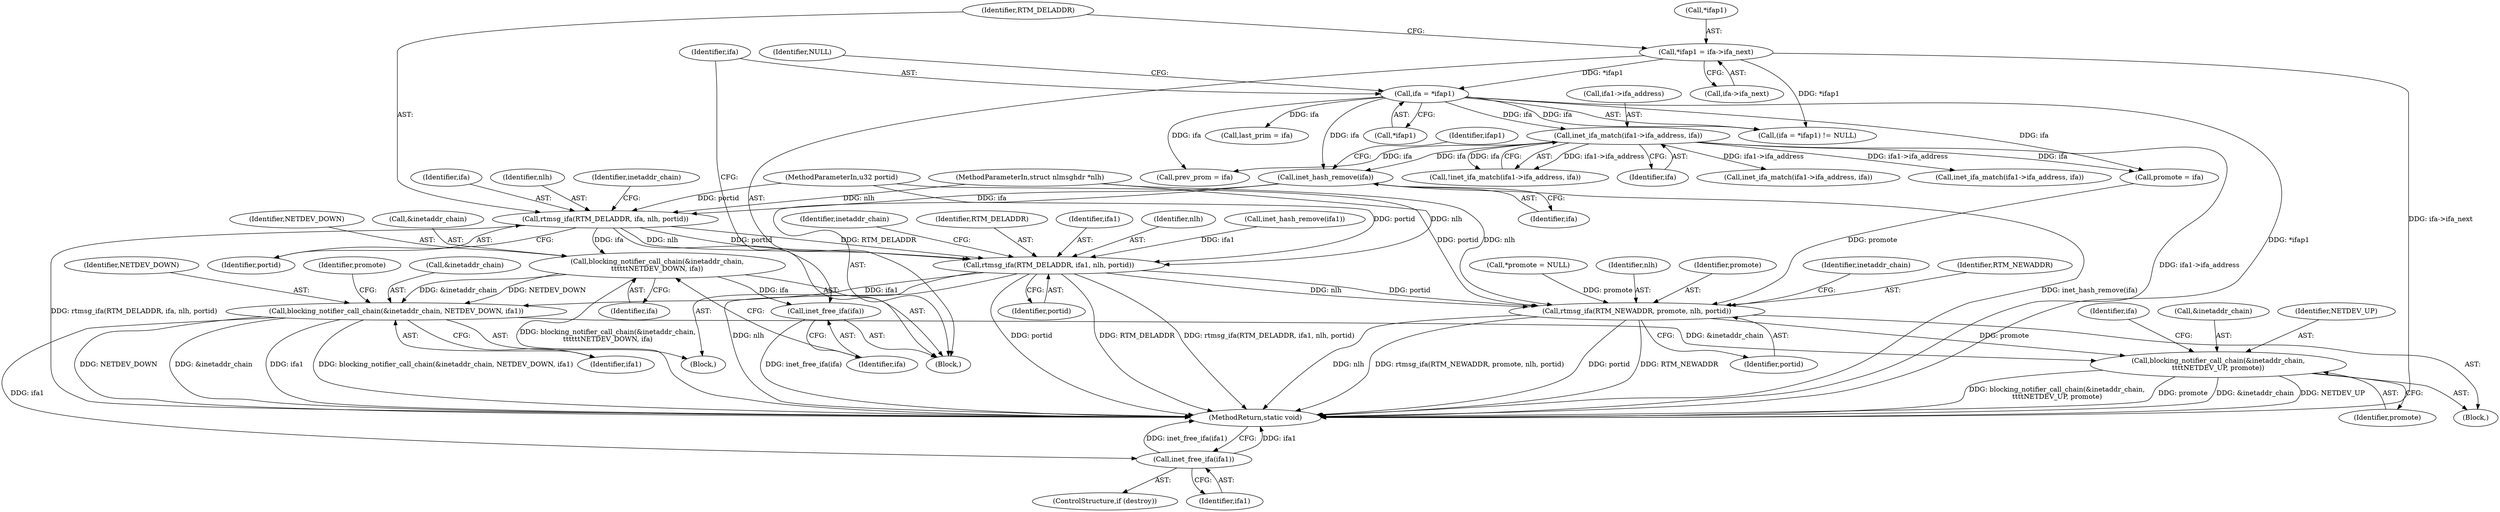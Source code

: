 digraph "0_linux_fbd40ea0180a2d328c5adc61414dc8bab9335ce2@API" {
"1000221" [label="(Call,inet_hash_remove(ifa))"];
"1000201" [label="(Call,inet_ifa_match(ifa1->ifa_address, ifa))"];
"1000160" [label="(Call,ifa = *ifap1)"];
"1000223" [label="(Call,*ifap1 = ifa->ifa_next)"];
"1000229" [label="(Call,rtmsg_ifa(RTM_DELADDR, ifa, nlh, portid))"];
"1000234" [label="(Call,blocking_notifier_call_chain(&inetaddr_chain,\n\t\t\t\t\t\tNETDEV_DOWN, ifa))"];
"1000239" [label="(Call,inet_free_ifa(ifa))"];
"1000289" [label="(Call,blocking_notifier_call_chain(&inetaddr_chain, NETDEV_DOWN, ifa1))"];
"1000335" [label="(Call,blocking_notifier_call_chain(&inetaddr_chain,\n\t\t\t\tNETDEV_UP, promote))"];
"1000371" [label="(Call,inet_free_ifa(ifa1))"];
"1000284" [label="(Call,rtmsg_ifa(RTM_DELADDR, ifa1, nlh, portid))"];
"1000330" [label="(Call,rtmsg_ifa(RTM_NEWADDR, promote, nlh, portid))"];
"1000221" [label="(Call,inet_hash_remove(ifa))"];
"1000293" [label="(Identifier,ifa1)"];
"1000295" [label="(Identifier,promote)"];
"1000334" [label="(Identifier,portid)"];
"1000338" [label="(Identifier,NETDEV_UP)"];
"1000113" [label="(Call,*promote = NULL)"];
"1000339" [label="(Identifier,promote)"];
"1000369" [label="(ControlStructure,if (destroy))"];
"1000291" [label="(Identifier,inetaddr_chain)"];
"1000289" [label="(Call,blocking_notifier_call_chain(&inetaddr_chain, NETDEV_DOWN, ifa1))"];
"1000373" [label="(MethodReturn,static void)"];
"1000333" [label="(Identifier,nlh)"];
"1000200" [label="(Call,!inet_ifa_match(ifa1->ifa_address, ifa))"];
"1000290" [label="(Call,&inetaddr_chain)"];
"1000205" [label="(Identifier,ifa)"];
"1000296" [label="(Block,)"];
"1000234" [label="(Call,blocking_notifier_call_chain(&inetaddr_chain,\n\t\t\t\t\t\tNETDEV_DOWN, ifa))"];
"1000361" [label="(Call,inet_ifa_match(ifa1->ifa_address, ifa))"];
"1000332" [label="(Identifier,promote)"];
"1000372" [label="(Identifier,ifa1)"];
"1000342" [label="(Identifier,ifa)"];
"1000238" [label="(Identifier,ifa)"];
"1000226" [label="(Call,ifa->ifa_next)"];
"1000222" [label="(Identifier,ifa)"];
"1000181" [label="(Call,last_prim = ifa)"];
"1000240" [label="(Identifier,ifa)"];
"1000285" [label="(Identifier,RTM_DELADDR)"];
"1000235" [label="(Call,&inetaddr_chain)"];
"1000162" [label="(Call,*ifap1)"];
"1000286" [label="(Identifier,ifa1)"];
"1000231" [label="(Identifier,ifa)"];
"1000110" [label="(MethodParameterIn,u32 portid)"];
"1000213" [label="(Call,prev_prom = ifa)"];
"1000111" [label="(Block,)"];
"1000287" [label="(Identifier,nlh)"];
"1000233" [label="(Identifier,portid)"];
"1000282" [label="(Call,inet_hash_remove(ifa1))"];
"1000237" [label="(Identifier,NETDEV_DOWN)"];
"1000202" [label="(Call,ifa1->ifa_address)"];
"1000201" [label="(Call,inet_ifa_match(ifa1->ifa_address, ifa))"];
"1000239" [label="(Call,inet_free_ifa(ifa))"];
"1000223" [label="(Call,*ifap1 = ifa->ifa_next)"];
"1000230" [label="(Identifier,RTM_DELADDR)"];
"1000284" [label="(Call,rtmsg_ifa(RTM_DELADDR, ifa1, nlh, portid))"];
"1000337" [label="(Identifier,inetaddr_chain)"];
"1000229" [label="(Call,rtmsg_ifa(RTM_DELADDR, ifa, nlh, portid))"];
"1000371" [label="(Call,inet_free_ifa(ifa1))"];
"1000159" [label="(Call,(ifa = *ifap1) != NULL)"];
"1000335" [label="(Call,blocking_notifier_call_chain(&inetaddr_chain,\n\t\t\t\tNETDEV_UP, promote))"];
"1000224" [label="(Call,*ifap1)"];
"1000161" [label="(Identifier,ifa)"];
"1000288" [label="(Identifier,portid)"];
"1000331" [label="(Identifier,RTM_NEWADDR)"];
"1000164" [label="(Identifier,NULL)"];
"1000330" [label="(Call,rtmsg_ifa(RTM_NEWADDR, promote, nlh, portid))"];
"1000267" [label="(Call,inet_ifa_match(ifa1->ifa_address, ifa))"];
"1000232" [label="(Identifier,nlh)"];
"1000220" [label="(Block,)"];
"1000109" [label="(MethodParameterIn,struct nlmsghdr *nlh)"];
"1000236" [label="(Identifier,inetaddr_chain)"];
"1000292" [label="(Identifier,NETDEV_DOWN)"];
"1000160" [label="(Call,ifa = *ifap1)"];
"1000225" [label="(Identifier,ifap1)"];
"1000336" [label="(Call,&inetaddr_chain)"];
"1000243" [label="(Call,promote = ifa)"];
"1000221" -> "1000220"  [label="AST: "];
"1000221" -> "1000222"  [label="CFG: "];
"1000222" -> "1000221"  [label="AST: "];
"1000225" -> "1000221"  [label="CFG: "];
"1000221" -> "1000373"  [label="DDG: inet_hash_remove(ifa)"];
"1000201" -> "1000221"  [label="DDG: ifa"];
"1000160" -> "1000221"  [label="DDG: ifa"];
"1000221" -> "1000229"  [label="DDG: ifa"];
"1000201" -> "1000200"  [label="AST: "];
"1000201" -> "1000205"  [label="CFG: "];
"1000202" -> "1000201"  [label="AST: "];
"1000205" -> "1000201"  [label="AST: "];
"1000200" -> "1000201"  [label="CFG: "];
"1000201" -> "1000373"  [label="DDG: ifa1->ifa_address"];
"1000201" -> "1000200"  [label="DDG: ifa1->ifa_address"];
"1000201" -> "1000200"  [label="DDG: ifa"];
"1000160" -> "1000201"  [label="DDG: ifa"];
"1000201" -> "1000213"  [label="DDG: ifa"];
"1000201" -> "1000243"  [label="DDG: ifa"];
"1000201" -> "1000267"  [label="DDG: ifa1->ifa_address"];
"1000201" -> "1000361"  [label="DDG: ifa1->ifa_address"];
"1000160" -> "1000159"  [label="AST: "];
"1000160" -> "1000162"  [label="CFG: "];
"1000161" -> "1000160"  [label="AST: "];
"1000162" -> "1000160"  [label="AST: "];
"1000164" -> "1000160"  [label="CFG: "];
"1000160" -> "1000373"  [label="DDG: *ifap1"];
"1000160" -> "1000159"  [label="DDG: ifa"];
"1000223" -> "1000160"  [label="DDG: *ifap1"];
"1000160" -> "1000181"  [label="DDG: ifa"];
"1000160" -> "1000213"  [label="DDG: ifa"];
"1000160" -> "1000243"  [label="DDG: ifa"];
"1000223" -> "1000220"  [label="AST: "];
"1000223" -> "1000226"  [label="CFG: "];
"1000224" -> "1000223"  [label="AST: "];
"1000226" -> "1000223"  [label="AST: "];
"1000230" -> "1000223"  [label="CFG: "];
"1000223" -> "1000373"  [label="DDG: ifa->ifa_next"];
"1000223" -> "1000159"  [label="DDG: *ifap1"];
"1000229" -> "1000220"  [label="AST: "];
"1000229" -> "1000233"  [label="CFG: "];
"1000230" -> "1000229"  [label="AST: "];
"1000231" -> "1000229"  [label="AST: "];
"1000232" -> "1000229"  [label="AST: "];
"1000233" -> "1000229"  [label="AST: "];
"1000236" -> "1000229"  [label="CFG: "];
"1000229" -> "1000373"  [label="DDG: rtmsg_ifa(RTM_DELADDR, ifa, nlh, portid)"];
"1000109" -> "1000229"  [label="DDG: nlh"];
"1000110" -> "1000229"  [label="DDG: portid"];
"1000229" -> "1000234"  [label="DDG: ifa"];
"1000229" -> "1000284"  [label="DDG: RTM_DELADDR"];
"1000229" -> "1000284"  [label="DDG: nlh"];
"1000229" -> "1000284"  [label="DDG: portid"];
"1000234" -> "1000220"  [label="AST: "];
"1000234" -> "1000238"  [label="CFG: "];
"1000235" -> "1000234"  [label="AST: "];
"1000237" -> "1000234"  [label="AST: "];
"1000238" -> "1000234"  [label="AST: "];
"1000240" -> "1000234"  [label="CFG: "];
"1000234" -> "1000373"  [label="DDG: blocking_notifier_call_chain(&inetaddr_chain,\n\t\t\t\t\t\tNETDEV_DOWN, ifa)"];
"1000234" -> "1000239"  [label="DDG: ifa"];
"1000234" -> "1000289"  [label="DDG: &inetaddr_chain"];
"1000234" -> "1000289"  [label="DDG: NETDEV_DOWN"];
"1000239" -> "1000220"  [label="AST: "];
"1000239" -> "1000240"  [label="CFG: "];
"1000240" -> "1000239"  [label="AST: "];
"1000161" -> "1000239"  [label="CFG: "];
"1000239" -> "1000373"  [label="DDG: inet_free_ifa(ifa)"];
"1000289" -> "1000111"  [label="AST: "];
"1000289" -> "1000293"  [label="CFG: "];
"1000290" -> "1000289"  [label="AST: "];
"1000292" -> "1000289"  [label="AST: "];
"1000293" -> "1000289"  [label="AST: "];
"1000295" -> "1000289"  [label="CFG: "];
"1000289" -> "1000373"  [label="DDG: NETDEV_DOWN"];
"1000289" -> "1000373"  [label="DDG: &inetaddr_chain"];
"1000289" -> "1000373"  [label="DDG: ifa1"];
"1000289" -> "1000373"  [label="DDG: blocking_notifier_call_chain(&inetaddr_chain, NETDEV_DOWN, ifa1)"];
"1000284" -> "1000289"  [label="DDG: ifa1"];
"1000289" -> "1000335"  [label="DDG: &inetaddr_chain"];
"1000289" -> "1000371"  [label="DDG: ifa1"];
"1000335" -> "1000296"  [label="AST: "];
"1000335" -> "1000339"  [label="CFG: "];
"1000336" -> "1000335"  [label="AST: "];
"1000338" -> "1000335"  [label="AST: "];
"1000339" -> "1000335"  [label="AST: "];
"1000342" -> "1000335"  [label="CFG: "];
"1000335" -> "1000373"  [label="DDG: promote"];
"1000335" -> "1000373"  [label="DDG: &inetaddr_chain"];
"1000335" -> "1000373"  [label="DDG: NETDEV_UP"];
"1000335" -> "1000373"  [label="DDG: blocking_notifier_call_chain(&inetaddr_chain,\n\t\t\t\tNETDEV_UP, promote)"];
"1000330" -> "1000335"  [label="DDG: promote"];
"1000371" -> "1000369"  [label="AST: "];
"1000371" -> "1000372"  [label="CFG: "];
"1000372" -> "1000371"  [label="AST: "];
"1000373" -> "1000371"  [label="CFG: "];
"1000371" -> "1000373"  [label="DDG: ifa1"];
"1000371" -> "1000373"  [label="DDG: inet_free_ifa(ifa1)"];
"1000284" -> "1000111"  [label="AST: "];
"1000284" -> "1000288"  [label="CFG: "];
"1000285" -> "1000284"  [label="AST: "];
"1000286" -> "1000284"  [label="AST: "];
"1000287" -> "1000284"  [label="AST: "];
"1000288" -> "1000284"  [label="AST: "];
"1000291" -> "1000284"  [label="CFG: "];
"1000284" -> "1000373"  [label="DDG: RTM_DELADDR"];
"1000284" -> "1000373"  [label="DDG: rtmsg_ifa(RTM_DELADDR, ifa1, nlh, portid)"];
"1000284" -> "1000373"  [label="DDG: nlh"];
"1000284" -> "1000373"  [label="DDG: portid"];
"1000282" -> "1000284"  [label="DDG: ifa1"];
"1000109" -> "1000284"  [label="DDG: nlh"];
"1000110" -> "1000284"  [label="DDG: portid"];
"1000284" -> "1000330"  [label="DDG: nlh"];
"1000284" -> "1000330"  [label="DDG: portid"];
"1000330" -> "1000296"  [label="AST: "];
"1000330" -> "1000334"  [label="CFG: "];
"1000331" -> "1000330"  [label="AST: "];
"1000332" -> "1000330"  [label="AST: "];
"1000333" -> "1000330"  [label="AST: "];
"1000334" -> "1000330"  [label="AST: "];
"1000337" -> "1000330"  [label="CFG: "];
"1000330" -> "1000373"  [label="DDG: portid"];
"1000330" -> "1000373"  [label="DDG: RTM_NEWADDR"];
"1000330" -> "1000373"  [label="DDG: nlh"];
"1000330" -> "1000373"  [label="DDG: rtmsg_ifa(RTM_NEWADDR, promote, nlh, portid)"];
"1000113" -> "1000330"  [label="DDG: promote"];
"1000243" -> "1000330"  [label="DDG: promote"];
"1000109" -> "1000330"  [label="DDG: nlh"];
"1000110" -> "1000330"  [label="DDG: portid"];
}
